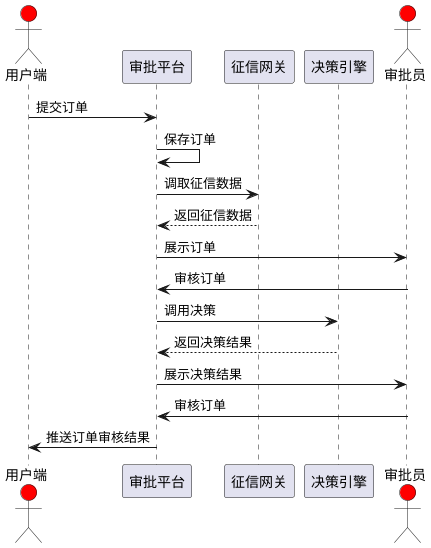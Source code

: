 @startuml

actor 用户端 #red
participant 审批平台
participant 征信网关
participant 决策引擎
actor 审批员 #red

用户端 -> 审批平台: 提交订单
审批平台 -> 审批平台: 保存订单
审批平台 -> 征信网关: 调取征信数据
征信网关 --> 审批平台: 返回征信数据
审批平台 -> 审批员: 展示订单
审批员 -> 审批平台: 审核订单
审批平台 -> 决策引擎: 调用决策
决策引擎 --> 审批平台: 返回决策结果
审批平台 -> 审批员: 展示决策结果
审批员 -> 审批平台: 审核订单
审批平台 -> 用户端: 推送订单审核结果

@enduml